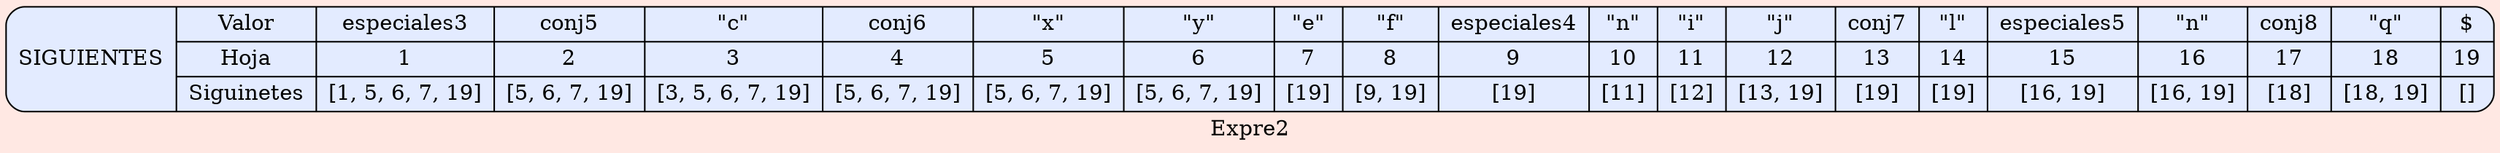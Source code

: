 digraph structs { 
  bgcolor = "#FFE8E3"   
 node [shape=Mrecord fillcolor="#E3EBFF" style =filled];
label ="Expre2"
struct1 [label="SIGUIENTES| { Valor | Hoja| Siguinetes } | 
{ especiales3| 1 | [1, 5, 6, 7, 19]}|
{ conj5| 2 | [5, 6, 7, 19]}|
{ \"c\"| 3 | [3, 5, 6, 7, 19]}|
{ conj6| 4 | [5, 6, 7, 19]}|
{ \"x\"| 5 | [5, 6, 7, 19]}|
{ \"y\"| 6 | [5, 6, 7, 19]}|
{ \"e\"| 7 | [19]}|
{ \"f\"| 8 | [9, 19]}|
{ especiales4| 9 | [19]}|
{ \"n\"| 10 | [11]}|
{ \"i\"| 11 | [12]}|
{ \"j\"| 12 | [13, 19]}|
{ conj7| 13 | [19]}|
{ \"l\"| 14 | [19]}|
{ especiales5| 15 | [16, 19]}|
{ \"n\"| 16 | [16, 19]}|
{ conj8| 17 | [18]}|
{ \"q\"| 18 | [18, 19]}|
{ $| 19 | []}
"];
 }